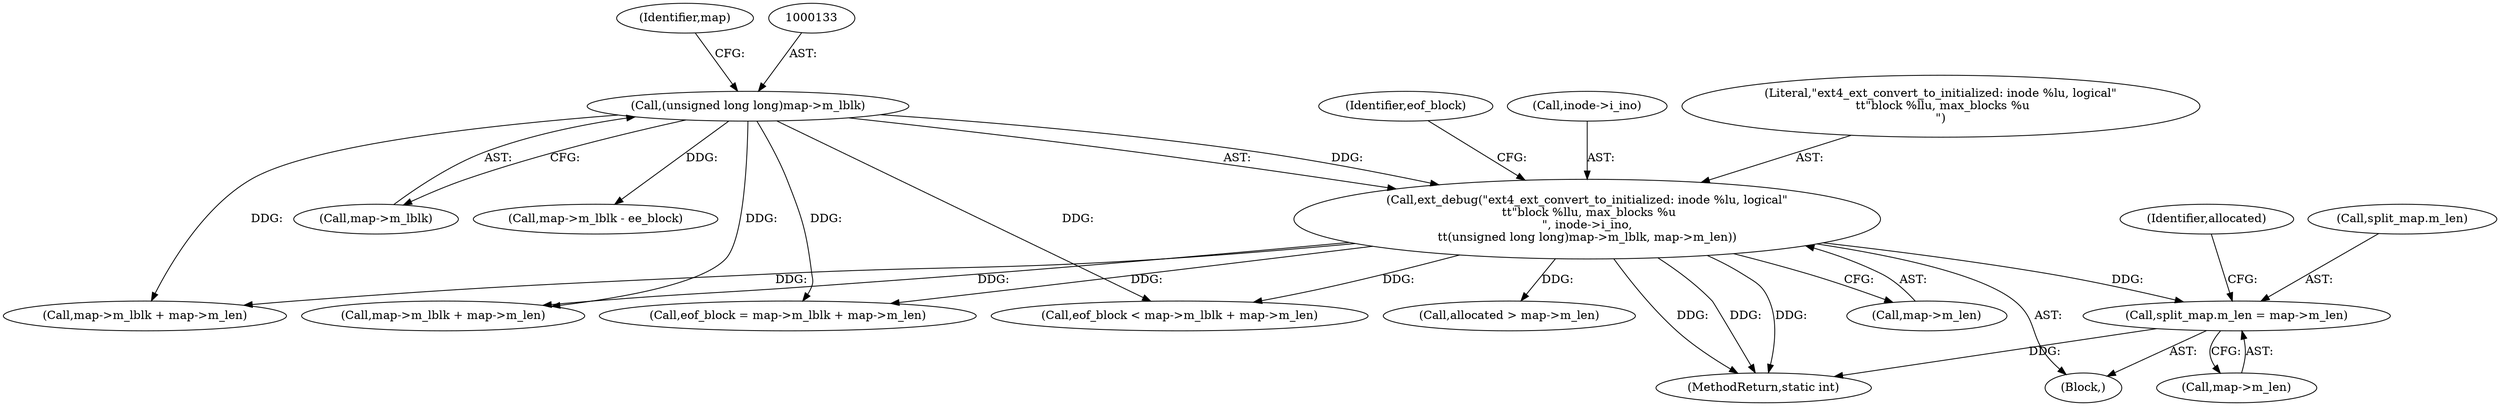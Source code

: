 digraph "0_linux_667eff35a1f56fa74ce98a0c7c29a40adc1ba4e3@pointer" {
"1000276" [label="(Call,split_map.m_len = map->m_len)"];
"1000127" [label="(Call,ext_debug(\"ext4_ext_convert_to_initialized: inode %lu, logical\"\n \t\t\"block %llu, max_blocks %u\n\", inode->i_ino,\n\t\t(unsigned long long)map->m_lblk, map->m_len))"];
"1000132" [label="(Call,(unsigned long long)map->m_lblk)"];
"1000169" [label="(Call,eof_block = map->m_lblk + map->m_len)"];
"1000137" [label="(Call,map->m_len)"];
"1000160" [label="(Call,eof_block < map->m_lblk + map->m_len)"];
"1000134" [label="(Call,map->m_lblk)"];
"1000285" [label="(Identifier,allocated)"];
"1000132" [label="(Call,(unsigned long long)map->m_lblk)"];
"1000127" [label="(Call,ext_debug(\"ext4_ext_convert_to_initialized: inode %lu, logical\"\n \t\t\"block %llu, max_blocks %u\n\", inode->i_ino,\n\t\t(unsigned long long)map->m_lblk, map->m_len))"];
"1000276" [label="(Call,split_map.m_len = map->m_len)"];
"1000110" [label="(Block,)"];
"1000203" [label="(Call,map->m_lblk - ee_block)"];
"1000277" [label="(Call,split_map.m_len)"];
"1000141" [label="(Identifier,eof_block)"];
"1000171" [label="(Call,map->m_lblk + map->m_len)"];
"1000280" [label="(Call,map->m_len)"];
"1000129" [label="(Call,inode->i_ino)"];
"1000162" [label="(Call,map->m_lblk + map->m_len)"];
"1000138" [label="(Identifier,map)"];
"1000284" [label="(Call,allocated > map->m_len)"];
"1000128" [label="(Literal,\"ext4_ext_convert_to_initialized: inode %lu, logical\"\n \t\t\"block %llu, max_blocks %u\n\")"];
"1000453" [label="(MethodReturn,static int)"];
"1000276" -> "1000110"  [label="AST: "];
"1000276" -> "1000280"  [label="CFG: "];
"1000277" -> "1000276"  [label="AST: "];
"1000280" -> "1000276"  [label="AST: "];
"1000285" -> "1000276"  [label="CFG: "];
"1000276" -> "1000453"  [label="DDG: "];
"1000127" -> "1000276"  [label="DDG: "];
"1000127" -> "1000110"  [label="AST: "];
"1000127" -> "1000137"  [label="CFG: "];
"1000128" -> "1000127"  [label="AST: "];
"1000129" -> "1000127"  [label="AST: "];
"1000132" -> "1000127"  [label="AST: "];
"1000137" -> "1000127"  [label="AST: "];
"1000141" -> "1000127"  [label="CFG: "];
"1000127" -> "1000453"  [label="DDG: "];
"1000127" -> "1000453"  [label="DDG: "];
"1000127" -> "1000453"  [label="DDG: "];
"1000132" -> "1000127"  [label="DDG: "];
"1000127" -> "1000160"  [label="DDG: "];
"1000127" -> "1000162"  [label="DDG: "];
"1000127" -> "1000169"  [label="DDG: "];
"1000127" -> "1000171"  [label="DDG: "];
"1000127" -> "1000284"  [label="DDG: "];
"1000132" -> "1000134"  [label="CFG: "];
"1000133" -> "1000132"  [label="AST: "];
"1000134" -> "1000132"  [label="AST: "];
"1000138" -> "1000132"  [label="CFG: "];
"1000132" -> "1000160"  [label="DDG: "];
"1000132" -> "1000162"  [label="DDG: "];
"1000132" -> "1000169"  [label="DDG: "];
"1000132" -> "1000171"  [label="DDG: "];
"1000132" -> "1000203"  [label="DDG: "];
}
